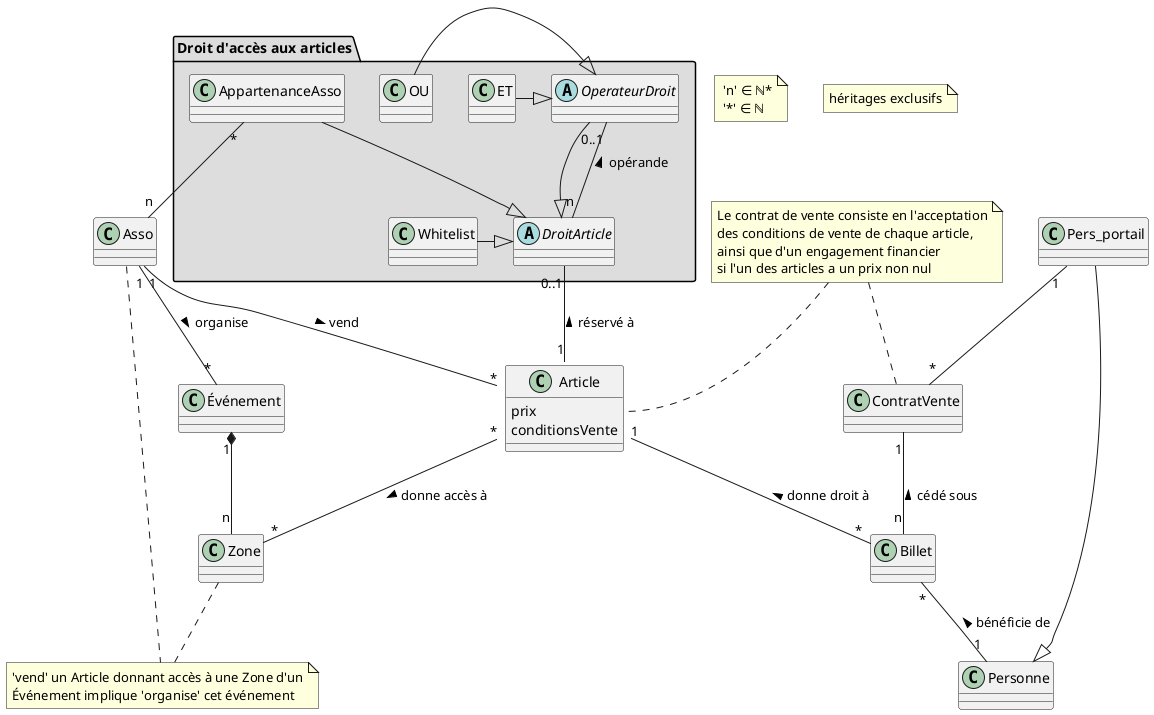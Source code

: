 @startuml sparkle
skinparam groupInheritance 2

note " 'n' ∈ ℕ*\n '*' ∈ ℕ" as N1
note "héritages exclusifs" as N3

Article "1" -- "*" Billet : donne droit à <

Asso "1" -- "*" Article : vend >
Asso "1" -- "*" Événement : organise >

note "'vend' un Article donnant accès à une Zone d'un\nÉvénement implique 'organise' cet événement" as N2
Asso .. N2
Zone .. N2

Événement "1" *-- "n" Zone
Article "*" - "*" Zone : donne accès à >

Pers_portail -|> Personne

Billet "*" -- "1" Personne : bénéficie de <


Pers_portail "1" -- "*" ContratVente
ContratVente "1" -- "n" Billet : cédé sous <
note "Le contrat de vente consiste en l'acceptation\ndes conditions de vente de chaque article,\nainsi que d'un engagement financier\nsi l'un des articles a un prix non nul" as N4
N4 .. ContratVente
N4 .. Article::prix


Article : prix
Article : conditionsVente

package "Droit d'accès aux articles" #DDDDDD {

abstract DroitArticle
abstract OperateurDroit
OperateurDroit --|> DroitArticle
OperateurDroit "0..1" -- "n" DroitArticle : opérande <
ET -|> OperateurDroit
OU -|> OperateurDroit
Whitelist -|> DroitArticle
AppartenanceAsso --|> DroitArticle
AppartenanceAsso "*" -- "n" Asso
Article "1" -- "0..1" DroitArticle : réservé à >

}

@enduml
